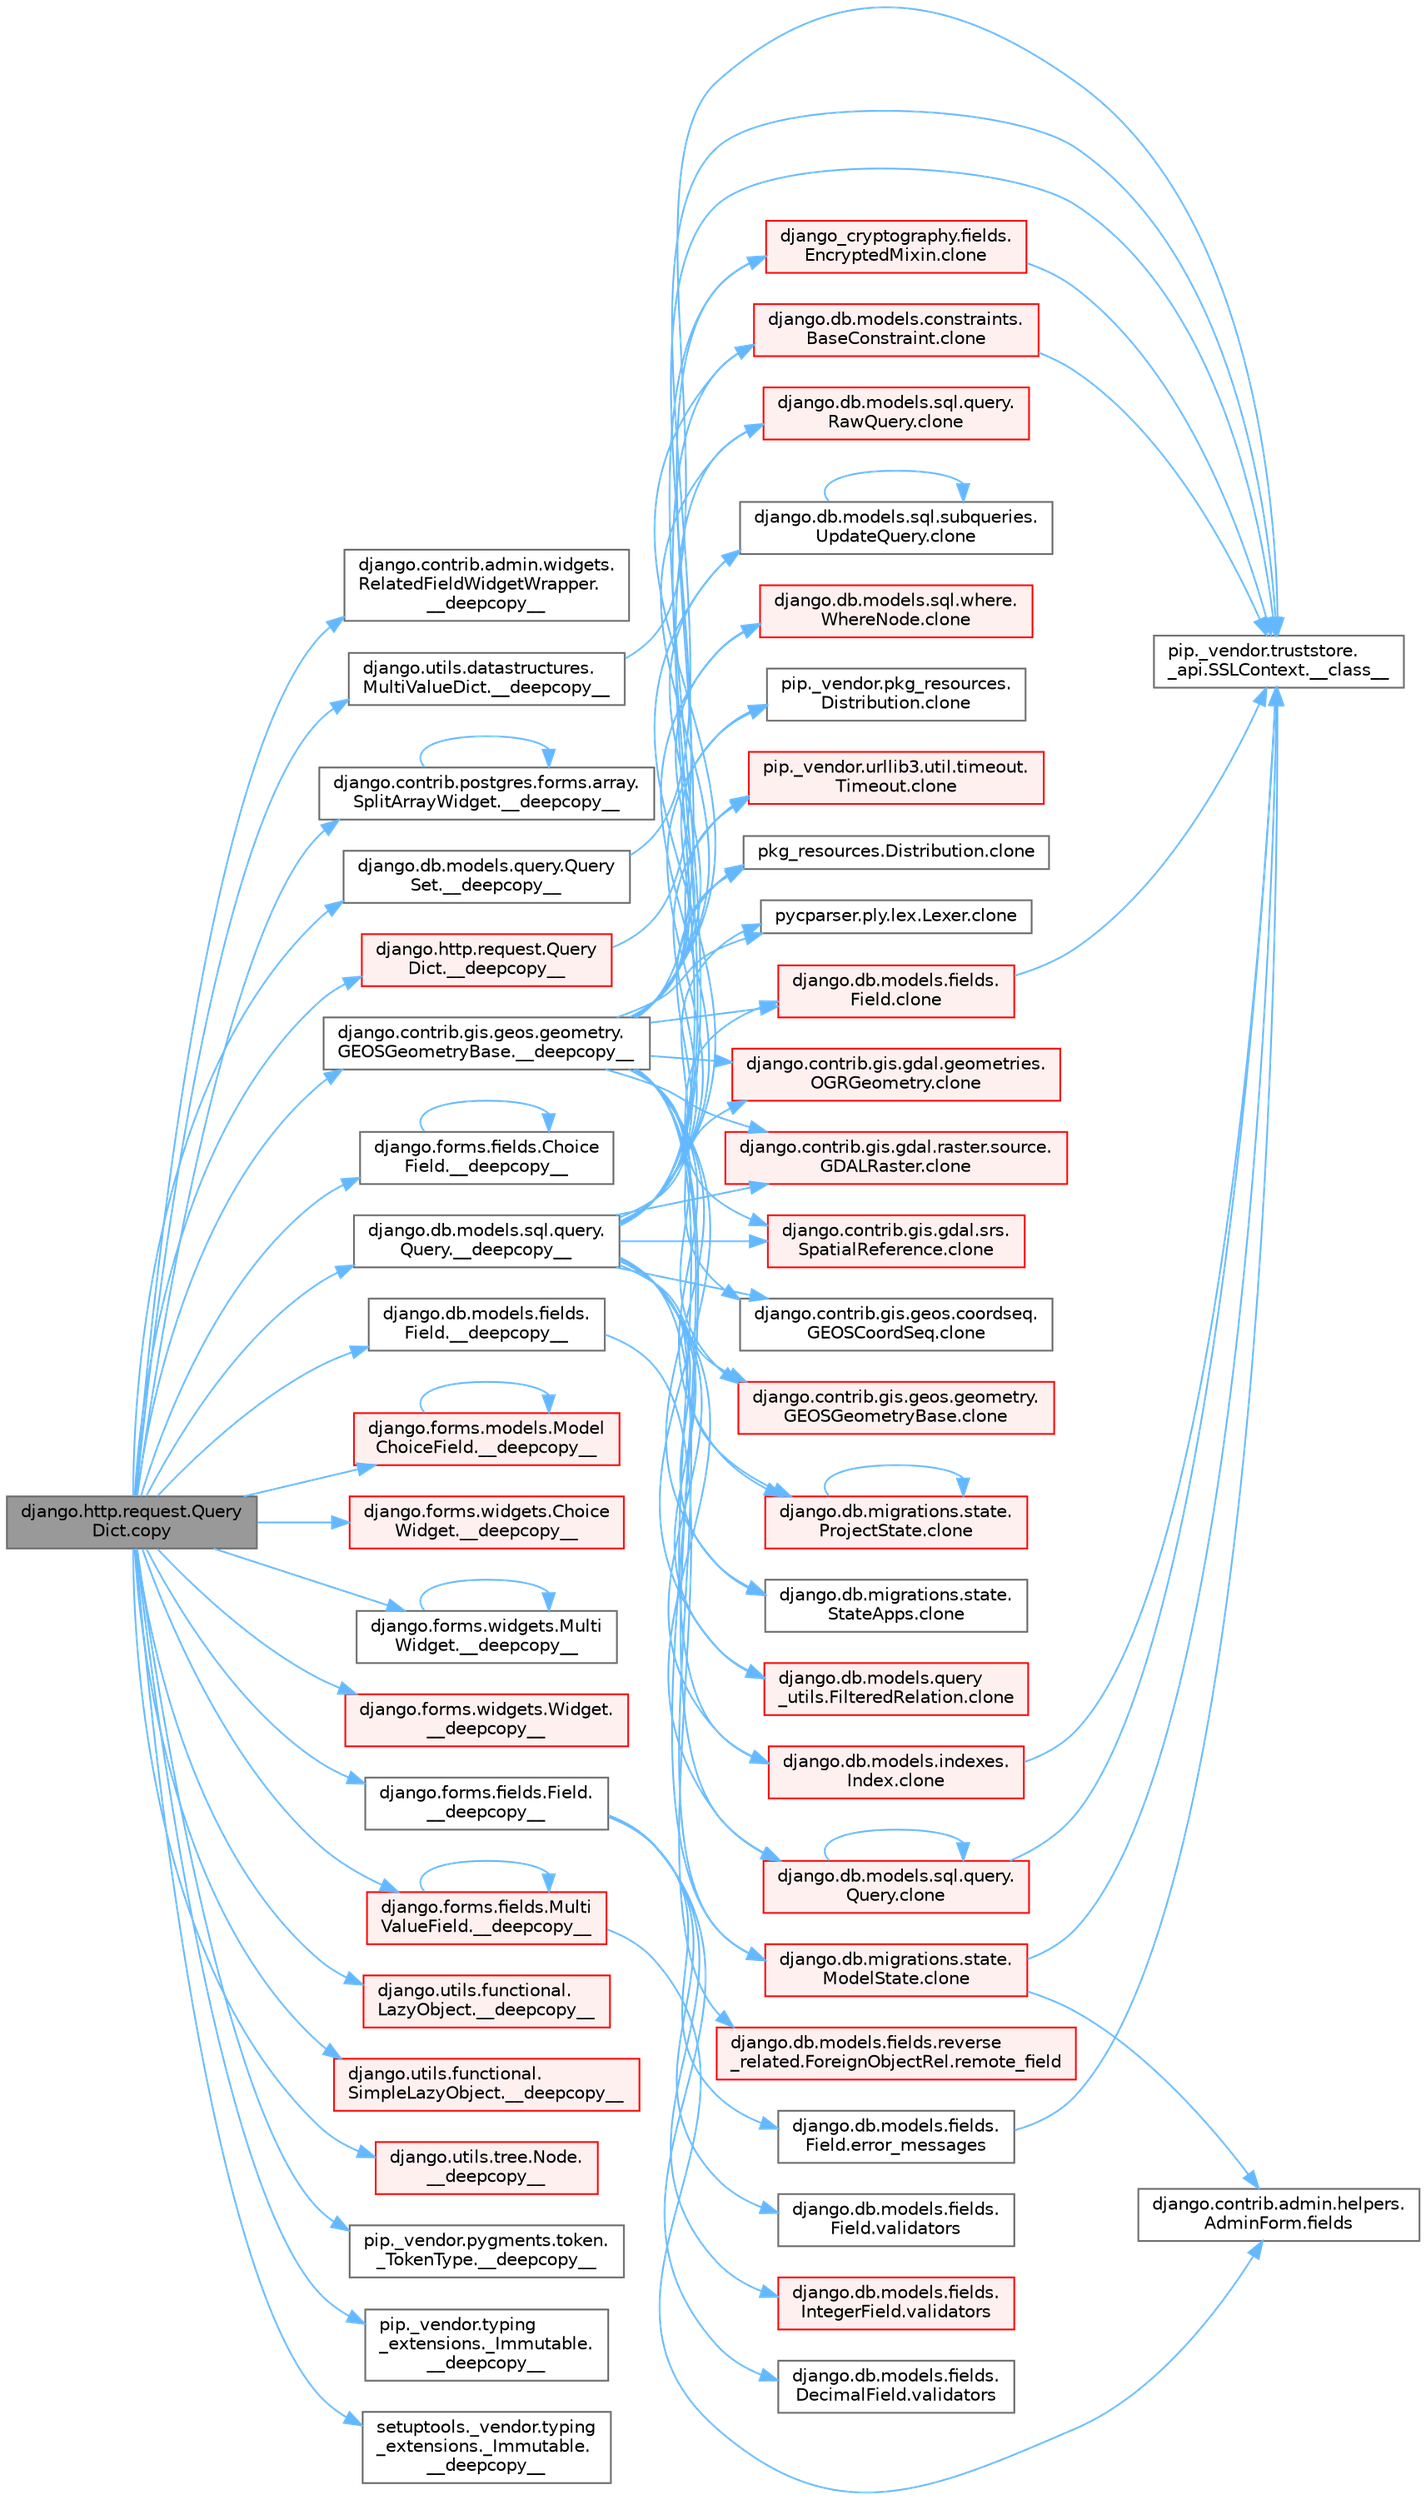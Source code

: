 digraph "django.http.request.QueryDict.copy"
{
 // LATEX_PDF_SIZE
  bgcolor="transparent";
  edge [fontname=Helvetica,fontsize=10,labelfontname=Helvetica,labelfontsize=10];
  node [fontname=Helvetica,fontsize=10,shape=box,height=0.2,width=0.4];
  rankdir="LR";
  Node1 [id="Node000001",label="django.http.request.Query\lDict.copy",height=0.2,width=0.4,color="gray40", fillcolor="grey60", style="filled", fontcolor="black",tooltip=" "];
  Node1 -> Node2 [id="edge1_Node000001_Node000002",color="steelblue1",style="solid",tooltip=" "];
  Node2 [id="Node000002",label="django.contrib.admin.widgets.\lRelatedFieldWidgetWrapper.\l__deepcopy__",height=0.2,width=0.4,color="grey40", fillcolor="white", style="filled",URL="$classdjango_1_1contrib_1_1admin_1_1widgets_1_1_related_field_widget_wrapper.html#a1ef973d606f5937afe0b8aeef17b92a3",tooltip=" "];
  Node1 -> Node3 [id="edge2_Node000001_Node000003",color="steelblue1",style="solid",tooltip=" "];
  Node3 [id="Node000003",label="django.contrib.gis.geos.geometry.\lGEOSGeometryBase.__deepcopy__",height=0.2,width=0.4,color="grey40", fillcolor="white", style="filled",URL="$classdjango_1_1contrib_1_1gis_1_1geos_1_1geometry_1_1_g_e_o_s_geometry_base.html#ac6f16be987e8c98b9ecb52ccb388c18c",tooltip=" "];
  Node3 -> Node4 [id="edge3_Node000003_Node000004",color="steelblue1",style="solid",tooltip=" "];
  Node4 [id="Node000004",label="django.contrib.gis.gdal.geometries.\lOGRGeometry.clone",height=0.2,width=0.4,color="red", fillcolor="#FFF0F0", style="filled",URL="$classdjango_1_1contrib_1_1gis_1_1gdal_1_1geometries_1_1_o_g_r_geometry.html#a5e54f99bf87b209eb2b5b394883f43a2",tooltip=" "];
  Node3 -> Node45 [id="edge4_Node000003_Node000045",color="steelblue1",style="solid",tooltip=" "];
  Node45 [id="Node000045",label="django.contrib.gis.gdal.raster.source.\lGDALRaster.clone",height=0.2,width=0.4,color="red", fillcolor="#FFF0F0", style="filled",URL="$classdjango_1_1contrib_1_1gis_1_1gdal_1_1raster_1_1source_1_1_g_d_a_l_raster.html#a963b5543b11c1395b6bc58cde72f5aa0",tooltip=" "];
  Node3 -> Node2603 [id="edge5_Node000003_Node002603",color="steelblue1",style="solid",tooltip=" "];
  Node2603 [id="Node002603",label="django.contrib.gis.gdal.srs.\lSpatialReference.clone",height=0.2,width=0.4,color="red", fillcolor="#FFF0F0", style="filled",URL="$classdjango_1_1contrib_1_1gis_1_1gdal_1_1srs_1_1_spatial_reference.html#a79aaeb65acddbfc271c3148cb20fdb13",tooltip=" "];
  Node3 -> Node2604 [id="edge6_Node000003_Node002604",color="steelblue1",style="solid",tooltip=" "];
  Node2604 [id="Node002604",label="django.contrib.gis.geos.coordseq.\lGEOSCoordSeq.clone",height=0.2,width=0.4,color="grey40", fillcolor="white", style="filled",URL="$classdjango_1_1contrib_1_1gis_1_1geos_1_1coordseq_1_1_g_e_o_s_coord_seq.html#a5282157556a866f8b6558825fc756a08",tooltip=" "];
  Node3 -> Node2605 [id="edge7_Node000003_Node002605",color="steelblue1",style="solid",tooltip=" "];
  Node2605 [id="Node002605",label="django.contrib.gis.geos.geometry.\lGEOSGeometryBase.clone",height=0.2,width=0.4,color="red", fillcolor="#FFF0F0", style="filled",URL="$classdjango_1_1contrib_1_1gis_1_1geos_1_1geometry_1_1_g_e_o_s_geometry_base.html#a50b2b8a55ce8ab434e0513ff7f394652",tooltip=" "];
  Node3 -> Node2606 [id="edge8_Node000003_Node002606",color="steelblue1",style="solid",tooltip=" "];
  Node2606 [id="Node002606",label="django.db.migrations.state.\lModelState.clone",height=0.2,width=0.4,color="red", fillcolor="#FFF0F0", style="filled",URL="$classdjango_1_1db_1_1migrations_1_1state_1_1_model_state.html#a8c95c79710929be2c1fe723bb3f50d43",tooltip=" "];
  Node2606 -> Node6 [id="edge9_Node002606_Node000006",color="steelblue1",style="solid",tooltip=" "];
  Node6 [id="Node000006",label="pip._vendor.truststore.\l_api.SSLContext.__class__",height=0.2,width=0.4,color="grey40", fillcolor="white", style="filled",URL="$classpip_1_1__vendor_1_1truststore_1_1__api_1_1_s_s_l_context.html#a530861514f31eabaa3f513557d6e66de",tooltip=" "];
  Node2606 -> Node476 [id="edge10_Node002606_Node000476",color="steelblue1",style="solid",tooltip=" "];
  Node476 [id="Node000476",label="django.contrib.admin.helpers.\lAdminForm.fields",height=0.2,width=0.4,color="grey40", fillcolor="white", style="filled",URL="$classdjango_1_1contrib_1_1admin_1_1helpers_1_1_admin_form.html#a9a2b6161f083dd4c3cefb24789a4f398",tooltip=" "];
  Node3 -> Node2608 [id="edge11_Node000003_Node002608",color="steelblue1",style="solid",tooltip=" "];
  Node2608 [id="Node002608",label="django.db.migrations.state.\lProjectState.clone",height=0.2,width=0.4,color="red", fillcolor="#FFF0F0", style="filled",URL="$classdjango_1_1db_1_1migrations_1_1state_1_1_project_state.html#af592cc39af6a6f7c283e60f9be556f0f",tooltip=" "];
  Node2608 -> Node2608 [id="edge12_Node002608_Node002608",color="steelblue1",style="solid",tooltip=" "];
  Node3 -> Node2609 [id="edge13_Node000003_Node002609",color="steelblue1",style="solid",tooltip=" "];
  Node2609 [id="Node002609",label="django.db.migrations.state.\lStateApps.clone",height=0.2,width=0.4,color="grey40", fillcolor="white", style="filled",URL="$classdjango_1_1db_1_1migrations_1_1state_1_1_state_apps.html#aba4d5195448bd6ca05523aaf5f86ca78",tooltip=" "];
  Node3 -> Node2610 [id="edge14_Node000003_Node002610",color="steelblue1",style="solid",tooltip=" "];
  Node2610 [id="Node002610",label="django.db.models.constraints.\lBaseConstraint.clone",height=0.2,width=0.4,color="red", fillcolor="#FFF0F0", style="filled",URL="$classdjango_1_1db_1_1models_1_1constraints_1_1_base_constraint.html#a0f02e73d4209006f6317758e83ccf8ac",tooltip=" "];
  Node2610 -> Node6 [id="edge15_Node002610_Node000006",color="steelblue1",style="solid",tooltip=" "];
  Node3 -> Node2813 [id="edge16_Node000003_Node002813",color="steelblue1",style="solid",tooltip=" "];
  Node2813 [id="Node002813",label="django.db.models.fields.\lField.clone",height=0.2,width=0.4,color="red", fillcolor="#FFF0F0", style="filled",URL="$classdjango_1_1db_1_1models_1_1fields_1_1_field.html#aeaf9d4a620ef742dbc6414393f549ee2",tooltip=" "];
  Node2813 -> Node6 [id="edge17_Node002813_Node000006",color="steelblue1",style="solid",tooltip=" "];
  Node3 -> Node2885 [id="edge18_Node000003_Node002885",color="steelblue1",style="solid",tooltip=" "];
  Node2885 [id="Node002885",label="django.db.models.indexes.\lIndex.clone",height=0.2,width=0.4,color="red", fillcolor="#FFF0F0", style="filled",URL="$classdjango_1_1db_1_1models_1_1indexes_1_1_index.html#aeaccf659cbc1989e539625d16602541e",tooltip=" "];
  Node2885 -> Node6 [id="edge19_Node002885_Node000006",color="steelblue1",style="solid",tooltip=" "];
  Node3 -> Node2886 [id="edge20_Node000003_Node002886",color="steelblue1",style="solid",tooltip=" "];
  Node2886 [id="Node002886",label="django.db.models.query\l_utils.FilteredRelation.clone",height=0.2,width=0.4,color="red", fillcolor="#FFF0F0", style="filled",URL="$classdjango_1_1db_1_1models_1_1query__utils_1_1_filtered_relation.html#aaf3e959023ac69e42587bd1fa4c23679",tooltip=" "];
  Node3 -> Node2887 [id="edge21_Node000003_Node002887",color="steelblue1",style="solid",tooltip=" "];
  Node2887 [id="Node002887",label="django.db.models.sql.query.\lQuery.clone",height=0.2,width=0.4,color="red", fillcolor="#FFF0F0", style="filled",URL="$classdjango_1_1db_1_1models_1_1sql_1_1query_1_1_query.html#a66b1b834ecc6355339315670d96079d7",tooltip=" "];
  Node2887 -> Node6 [id="edge22_Node002887_Node000006",color="steelblue1",style="solid",tooltip=" "];
  Node2887 -> Node2887 [id="edge23_Node002887_Node002887",color="steelblue1",style="solid",tooltip=" "];
  Node3 -> Node2890 [id="edge24_Node000003_Node002890",color="steelblue1",style="solid",tooltip=" "];
  Node2890 [id="Node002890",label="django.db.models.sql.query.\lRawQuery.clone",height=0.2,width=0.4,color="red", fillcolor="#FFF0F0", style="filled",URL="$classdjango_1_1db_1_1models_1_1sql_1_1query_1_1_raw_query.html#a360bb571d4195c28f7669d02e22af32b",tooltip=" "];
  Node3 -> Node2891 [id="edge25_Node000003_Node002891",color="steelblue1",style="solid",tooltip=" "];
  Node2891 [id="Node002891",label="django.db.models.sql.subqueries.\lUpdateQuery.clone",height=0.2,width=0.4,color="grey40", fillcolor="white", style="filled",URL="$classdjango_1_1db_1_1models_1_1sql_1_1subqueries_1_1_update_query.html#a97a2fd7f7c923c7baf7641e5461cd296",tooltip=" "];
  Node2891 -> Node2891 [id="edge26_Node002891_Node002891",color="steelblue1",style="solid",tooltip=" "];
  Node3 -> Node2892 [id="edge27_Node000003_Node002892",color="steelblue1",style="solid",tooltip=" "];
  Node2892 [id="Node002892",label="django.db.models.sql.where.\lWhereNode.clone",height=0.2,width=0.4,color="red", fillcolor="#FFF0F0", style="filled",URL="$classdjango_1_1db_1_1models_1_1sql_1_1where_1_1_where_node.html#a0faff63950b774ce4ad391ea1f6b6d2c",tooltip=" "];
  Node3 -> Node2919 [id="edge28_Node000003_Node002919",color="steelblue1",style="solid",tooltip=" "];
  Node2919 [id="Node002919",label="django_cryptography.fields.\lEncryptedMixin.clone",height=0.2,width=0.4,color="red", fillcolor="#FFF0F0", style="filled",URL="$classdjango__cryptography_1_1fields_1_1_encrypted_mixin.html#a65b15937ff36f3790528449e030ce8a9",tooltip=" "];
  Node2919 -> Node6 [id="edge29_Node002919_Node000006",color="steelblue1",style="solid",tooltip=" "];
  Node3 -> Node2920 [id="edge30_Node000003_Node002920",color="steelblue1",style="solid",tooltip=" "];
  Node2920 [id="Node002920",label="pip._vendor.pkg_resources.\lDistribution.clone",height=0.2,width=0.4,color="grey40", fillcolor="white", style="filled",URL="$classpip_1_1__vendor_1_1pkg__resources_1_1_distribution.html#a267ae961c71f706ee549dae1e2cc830c",tooltip=" "];
  Node3 -> Node2921 [id="edge31_Node000003_Node002921",color="steelblue1",style="solid",tooltip=" "];
  Node2921 [id="Node002921",label="pip._vendor.urllib3.util.timeout.\lTimeout.clone",height=0.2,width=0.4,color="red", fillcolor="#FFF0F0", style="filled",URL="$classpip_1_1__vendor_1_1urllib3_1_1util_1_1timeout_1_1_timeout.html#a877b8d4463c5f80962b7573a031c3496",tooltip=" "];
  Node3 -> Node2922 [id="edge32_Node000003_Node002922",color="steelblue1",style="solid",tooltip=" "];
  Node2922 [id="Node002922",label="pkg_resources.Distribution.clone",height=0.2,width=0.4,color="grey40", fillcolor="white", style="filled",URL="$classpkg__resources_1_1_distribution.html#af85113635d3c39a1f01d16749fd5d4fb",tooltip=" "];
  Node3 -> Node2923 [id="edge33_Node000003_Node002923",color="steelblue1",style="solid",tooltip=" "];
  Node2923 [id="Node002923",label="pycparser.ply.lex.Lexer.clone",height=0.2,width=0.4,color="grey40", fillcolor="white", style="filled",URL="$classpycparser_1_1ply_1_1lex_1_1_lexer.html#a7703e5b17aea1d62bf013ddbb1eae84d",tooltip=" "];
  Node1 -> Node4503 [id="edge34_Node000001_Node004503",color="steelblue1",style="solid",tooltip=" "];
  Node4503 [id="Node004503",label="django.contrib.postgres.forms.array.\lSplitArrayWidget.__deepcopy__",height=0.2,width=0.4,color="grey40", fillcolor="white", style="filled",URL="$classdjango_1_1contrib_1_1postgres_1_1forms_1_1array_1_1_split_array_widget.html#a4f6ac4452e37d9bef4d79f42f9d91102",tooltip=" "];
  Node4503 -> Node4503 [id="edge35_Node004503_Node004503",color="steelblue1",style="solid",tooltip=" "];
  Node1 -> Node4504 [id="edge36_Node000001_Node004504",color="steelblue1",style="solid",tooltip=" "];
  Node4504 [id="Node004504",label="django.db.models.fields.\lField.__deepcopy__",height=0.2,width=0.4,color="grey40", fillcolor="white", style="filled",URL="$classdjango_1_1db_1_1models_1_1fields_1_1_field.html#a3444baf9460d569ac3125638abcc50bd",tooltip=" "];
  Node4504 -> Node1474 [id="edge37_Node004504_Node001474",color="steelblue1",style="solid",tooltip=" "];
  Node1474 [id="Node001474",label="django.db.models.fields.reverse\l_related.ForeignObjectRel.remote_field",height=0.2,width=0.4,color="red", fillcolor="#FFF0F0", style="filled",URL="$classdjango_1_1db_1_1models_1_1fields_1_1reverse__related_1_1_foreign_object_rel.html#aa8a0852218a886d7e53aa643d36cb8b2",tooltip=" "];
  Node1 -> Node4505 [id="edge38_Node000001_Node004505",color="steelblue1",style="solid",tooltip=" "];
  Node4505 [id="Node004505",label="django.db.models.query.Query\lSet.__deepcopy__",height=0.2,width=0.4,color="grey40", fillcolor="white", style="filled",URL="$classdjango_1_1db_1_1models_1_1query_1_1_query_set.html#a80e16bb75640c7193da4b140d913ad2f",tooltip="PYTHON MAGIC METHODS #."];
  Node4505 -> Node6 [id="edge39_Node004505_Node000006",color="steelblue1",style="solid",tooltip=" "];
  Node1 -> Node4506 [id="edge40_Node000001_Node004506",color="steelblue1",style="solid",tooltip=" "];
  Node4506 [id="Node004506",label="django.db.models.sql.query.\lQuery.__deepcopy__",height=0.2,width=0.4,color="grey40", fillcolor="white", style="filled",URL="$classdjango_1_1db_1_1models_1_1sql_1_1query_1_1_query.html#a03b0d1ca81a588c179694300577a5dde",tooltip=" "];
  Node4506 -> Node4 [id="edge41_Node004506_Node000004",color="steelblue1",style="solid",tooltip=" "];
  Node4506 -> Node45 [id="edge42_Node004506_Node000045",color="steelblue1",style="solid",tooltip=" "];
  Node4506 -> Node2603 [id="edge43_Node004506_Node002603",color="steelblue1",style="solid",tooltip=" "];
  Node4506 -> Node2604 [id="edge44_Node004506_Node002604",color="steelblue1",style="solid",tooltip=" "];
  Node4506 -> Node2605 [id="edge45_Node004506_Node002605",color="steelblue1",style="solid",tooltip=" "];
  Node4506 -> Node2606 [id="edge46_Node004506_Node002606",color="steelblue1",style="solid",tooltip=" "];
  Node4506 -> Node2608 [id="edge47_Node004506_Node002608",color="steelblue1",style="solid",tooltip=" "];
  Node4506 -> Node2609 [id="edge48_Node004506_Node002609",color="steelblue1",style="solid",tooltip=" "];
  Node4506 -> Node2610 [id="edge49_Node004506_Node002610",color="steelblue1",style="solid",tooltip=" "];
  Node4506 -> Node2813 [id="edge50_Node004506_Node002813",color="steelblue1",style="solid",tooltip=" "];
  Node4506 -> Node2885 [id="edge51_Node004506_Node002885",color="steelblue1",style="solid",tooltip=" "];
  Node4506 -> Node2886 [id="edge52_Node004506_Node002886",color="steelblue1",style="solid",tooltip=" "];
  Node4506 -> Node2887 [id="edge53_Node004506_Node002887",color="steelblue1",style="solid",tooltip=" "];
  Node4506 -> Node2890 [id="edge54_Node004506_Node002890",color="steelblue1",style="solid",tooltip=" "];
  Node4506 -> Node2891 [id="edge55_Node004506_Node002891",color="steelblue1",style="solid",tooltip=" "];
  Node4506 -> Node2892 [id="edge56_Node004506_Node002892",color="steelblue1",style="solid",tooltip=" "];
  Node4506 -> Node2919 [id="edge57_Node004506_Node002919",color="steelblue1",style="solid",tooltip=" "];
  Node4506 -> Node2920 [id="edge58_Node004506_Node002920",color="steelblue1",style="solid",tooltip=" "];
  Node4506 -> Node2921 [id="edge59_Node004506_Node002921",color="steelblue1",style="solid",tooltip=" "];
  Node4506 -> Node2922 [id="edge60_Node004506_Node002922",color="steelblue1",style="solid",tooltip=" "];
  Node4506 -> Node2923 [id="edge61_Node004506_Node002923",color="steelblue1",style="solid",tooltip=" "];
  Node1 -> Node4507 [id="edge62_Node000001_Node004507",color="steelblue1",style="solid",tooltip=" "];
  Node4507 [id="Node004507",label="django.forms.fields.Choice\lField.__deepcopy__",height=0.2,width=0.4,color="grey40", fillcolor="white", style="filled",URL="$classdjango_1_1forms_1_1fields_1_1_choice_field.html#a16085fa3730656321de0e179025c8321",tooltip=" "];
  Node4507 -> Node4507 [id="edge63_Node004507_Node004507",color="steelblue1",style="solid",tooltip=" "];
  Node1 -> Node4508 [id="edge64_Node000001_Node004508",color="steelblue1",style="solid",tooltip=" "];
  Node4508 [id="Node004508",label="django.forms.fields.Field.\l__deepcopy__",height=0.2,width=0.4,color="grey40", fillcolor="white", style="filled",URL="$classdjango_1_1forms_1_1fields_1_1_field.html#a7165973a8c42c910d9ecaaa56999eddc",tooltip=" "];
  Node4508 -> Node1375 [id="edge65_Node004508_Node001375",color="steelblue1",style="solid",tooltip=" "];
  Node1375 [id="Node001375",label="django.db.models.fields.\lField.error_messages",height=0.2,width=0.4,color="grey40", fillcolor="white", style="filled",URL="$classdjango_1_1db_1_1models_1_1fields_1_1_field.html#a9c8939045e11d9e49a0c355a333250ad",tooltip=" "];
  Node1375 -> Node6 [id="edge66_Node001375_Node000006",color="steelblue1",style="solid",tooltip=" "];
  Node4508 -> Node1391 [id="edge67_Node004508_Node001391",color="steelblue1",style="solid",tooltip=" "];
  Node1391 [id="Node001391",label="django.db.models.fields.\lDecimalField.validators",height=0.2,width=0.4,color="grey40", fillcolor="white", style="filled",URL="$classdjango_1_1db_1_1models_1_1fields_1_1_decimal_field.html#afb95cb5803024b9a7ab6b1dcb08752ad",tooltip=" "];
  Node4508 -> Node1392 [id="edge68_Node004508_Node001392",color="steelblue1",style="solid",tooltip=" "];
  Node1392 [id="Node001392",label="django.db.models.fields.\lField.validators",height=0.2,width=0.4,color="grey40", fillcolor="white", style="filled",URL="$classdjango_1_1db_1_1models_1_1fields_1_1_field.html#ab056f307fcc314183eb1b1f85f84aea4",tooltip=" "];
  Node4508 -> Node1393 [id="edge69_Node004508_Node001393",color="steelblue1",style="solid",tooltip=" "];
  Node1393 [id="Node001393",label="django.db.models.fields.\lIntegerField.validators",height=0.2,width=0.4,color="red", fillcolor="#FFF0F0", style="filled",URL="$classdjango_1_1db_1_1models_1_1fields_1_1_integer_field.html#aebfb7b7d7949e91f59c9cd29ce139bbb",tooltip=" "];
  Node1 -> Node4509 [id="edge70_Node000001_Node004509",color="steelblue1",style="solid",tooltip=" "];
  Node4509 [id="Node004509",label="django.forms.fields.Multi\lValueField.__deepcopy__",height=0.2,width=0.4,color="red", fillcolor="#FFF0F0", style="filled",URL="$classdjango_1_1forms_1_1fields_1_1_multi_value_field.html#a4a0b98d1c7eaf929a4c1406db90c9195",tooltip=" "];
  Node4509 -> Node4509 [id="edge71_Node004509_Node004509",color="steelblue1",style="solid",tooltip=" "];
  Node4509 -> Node476 [id="edge72_Node004509_Node000476",color="steelblue1",style="solid",tooltip=" "];
  Node1 -> Node4510 [id="edge73_Node000001_Node004510",color="steelblue1",style="solid",tooltip=" "];
  Node4510 [id="Node004510",label="django.forms.models.Model\lChoiceField.__deepcopy__",height=0.2,width=0.4,color="red", fillcolor="#FFF0F0", style="filled",URL="$classdjango_1_1forms_1_1models_1_1_model_choice_field.html#abd2fa8cea1a5c2384157f937fe11cac4",tooltip=" "];
  Node4510 -> Node4510 [id="edge74_Node004510_Node004510",color="steelblue1",style="solid",tooltip=" "];
  Node1 -> Node4511 [id="edge75_Node000001_Node004511",color="steelblue1",style="solid",tooltip=" "];
  Node4511 [id="Node004511",label="django.forms.widgets.Choice\lWidget.__deepcopy__",height=0.2,width=0.4,color="red", fillcolor="#FFF0F0", style="filled",URL="$classdjango_1_1forms_1_1widgets_1_1_choice_widget.html#a3fe004c218f5c484957a8ec94ea791e0",tooltip=" "];
  Node1 -> Node4513 [id="edge76_Node000001_Node004513",color="steelblue1",style="solid",tooltip=" "];
  Node4513 [id="Node004513",label="django.forms.widgets.Multi\lWidget.__deepcopy__",height=0.2,width=0.4,color="grey40", fillcolor="white", style="filled",URL="$classdjango_1_1forms_1_1widgets_1_1_multi_widget.html#ac2671c94c535a2be19a15cb590ddbff0",tooltip=" "];
  Node4513 -> Node4513 [id="edge77_Node004513_Node004513",color="steelblue1",style="solid",tooltip=" "];
  Node1 -> Node4514 [id="edge78_Node000001_Node004514",color="steelblue1",style="solid",tooltip=" "];
  Node4514 [id="Node004514",label="django.forms.widgets.Widget.\l__deepcopy__",height=0.2,width=0.4,color="red", fillcolor="#FFF0F0", style="filled",URL="$classdjango_1_1forms_1_1widgets_1_1_widget.html#ac1bc67066577559a711f82d4b70de0ed",tooltip=" "];
  Node1 -> Node4515 [id="edge79_Node000001_Node004515",color="steelblue1",style="solid",tooltip=" "];
  Node4515 [id="Node004515",label="django.http.request.Query\lDict.__deepcopy__",height=0.2,width=0.4,color="red", fillcolor="#FFF0F0", style="filled",URL="$classdjango_1_1http_1_1request_1_1_query_dict.html#a9205f3b7f4f3c7d6c2108de325058744",tooltip=" "];
  Node4515 -> Node6 [id="edge80_Node004515_Node000006",color="steelblue1",style="solid",tooltip=" "];
  Node1 -> Node4517 [id="edge81_Node000001_Node004517",color="steelblue1",style="solid",tooltip=" "];
  Node4517 [id="Node004517",label="django.utils.datastructures.\lMultiValueDict.__deepcopy__",height=0.2,width=0.4,color="grey40", fillcolor="white", style="filled",URL="$classdjango_1_1utils_1_1datastructures_1_1_multi_value_dict.html#ab2ad6857b0a9bb96c968d2df5a8566bb",tooltip=" "];
  Node4517 -> Node6 [id="edge82_Node004517_Node000006",color="steelblue1",style="solid",tooltip=" "];
  Node1 -> Node4518 [id="edge83_Node000001_Node004518",color="steelblue1",style="solid",tooltip=" "];
  Node4518 [id="Node004518",label="django.utils.functional.\lLazyObject.__deepcopy__",height=0.2,width=0.4,color="red", fillcolor="#FFF0F0", style="filled",URL="$classdjango_1_1utils_1_1functional_1_1_lazy_object.html#aff5fdae9fab23cf1c8dc3ed4e1906071",tooltip=" "];
  Node1 -> Node4520 [id="edge84_Node000001_Node004520",color="steelblue1",style="solid",tooltip=" "];
  Node4520 [id="Node004520",label="django.utils.functional.\lSimpleLazyObject.__deepcopy__",height=0.2,width=0.4,color="red", fillcolor="#FFF0F0", style="filled",URL="$classdjango_1_1utils_1_1functional_1_1_simple_lazy_object.html#a105a89e5d93d192275122b450c209548",tooltip=" "];
  Node1 -> Node4521 [id="edge85_Node000001_Node004521",color="steelblue1",style="solid",tooltip=" "];
  Node4521 [id="Node004521",label="django.utils.tree.Node.\l__deepcopy__",height=0.2,width=0.4,color="red", fillcolor="#FFF0F0", style="filled",URL="$classdjango_1_1utils_1_1tree_1_1_node.html#a38840c46ded3963808edbeec90765d6b",tooltip=" "];
  Node1 -> Node4522 [id="edge86_Node000001_Node004522",color="steelblue1",style="solid",tooltip=" "];
  Node4522 [id="Node004522",label="pip._vendor.pygments.token.\l_TokenType.__deepcopy__",height=0.2,width=0.4,color="grey40", fillcolor="white", style="filled",URL="$classpip_1_1__vendor_1_1pygments_1_1token_1_1___token_type.html#aef376edfd9ca4482a42ec93e5476d209",tooltip=" "];
  Node1 -> Node4523 [id="edge87_Node000001_Node004523",color="steelblue1",style="solid",tooltip=" "];
  Node4523 [id="Node004523",label="pip._vendor.typing\l_extensions._Immutable.\l__deepcopy__",height=0.2,width=0.4,color="grey40", fillcolor="white", style="filled",URL="$classpip_1_1__vendor_1_1typing__extensions_1_1___immutable.html#ada634a74467688d5e98ad304a7c0d9bc",tooltip=" "];
  Node1 -> Node4524 [id="edge88_Node000001_Node004524",color="steelblue1",style="solid",tooltip=" "];
  Node4524 [id="Node004524",label="setuptools._vendor.typing\l_extensions._Immutable.\l__deepcopy__",height=0.2,width=0.4,color="grey40", fillcolor="white", style="filled",URL="$classsetuptools_1_1__vendor_1_1typing__extensions_1_1___immutable.html#ab1e5d0d826ee59f52c86c2d05c30e10e",tooltip=" "];
}
